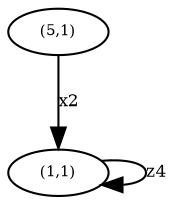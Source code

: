digraph D1_1 {
"Hv(1,1)" [label="(1,1)",fontsize=7,width=.01,height=.01];
"Hv(1,1)" -> "Hv(1,1)" [label="z4",fontsize=8];
"Hv(5,1)" [label="(5,1)",fontsize=7,width=.01,height=.01];
"Hv(5,1)" -> "Hv(1,1)" [label="x2",fontsize=8];}